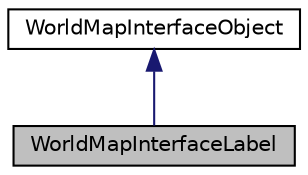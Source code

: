 digraph "WorldMapInterfaceLabel"
{
 // LATEX_PDF_SIZE
  edge [fontname="Helvetica",fontsize="10",labelfontname="Helvetica",labelfontsize="10"];
  node [fontname="Helvetica",fontsize="10",shape=record];
  Node1 [label="WorldMapInterfaceLabel",height=0.2,width=0.4,color="black", fillcolor="grey75", style="filled", fontcolor="black",tooltip="The label for the object on the world map."];
  Node2 -> Node1 [dir="back",color="midnightblue",fontsize="10",style="solid",fontname="Helvetica"];
  Node2 [label="WorldMapInterfaceObject",height=0.2,width=0.4,color="black", fillcolor="white", style="filled",URL="$classWorldMapInterfaceObject.html",tooltip=" "];
}
